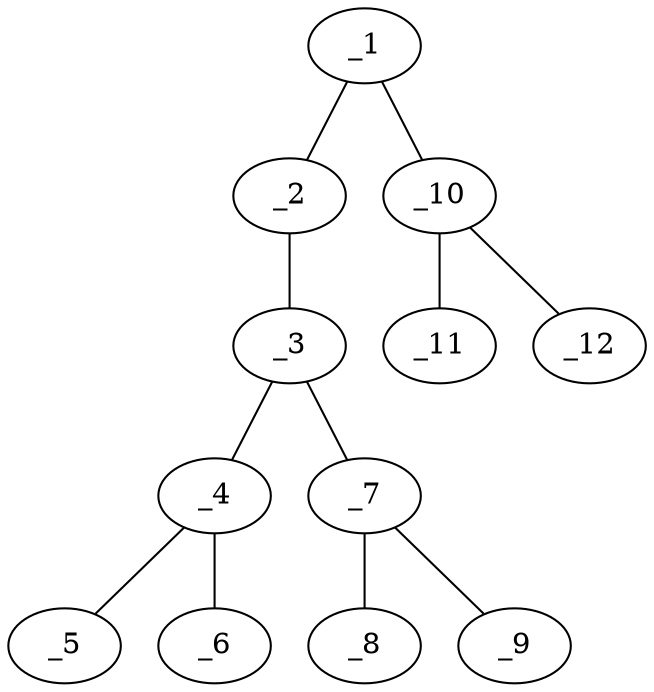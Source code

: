 graph molid660053 {
	_1	 [charge=0,
		chem=4,
		symbol="N  ",
		x="2.866",
		y="-0.75"];
	_2	 [charge=0,
		chem=1,
		symbol="C  ",
		x="3.7321",
		y="-0.25"];
	_1 -- _2	 [valence=1];
	_10	 [charge=0,
		chem=1,
		symbol="C  ",
		x="2.866",
		y="-1.75"];
	_1 -- _10	 [valence=1];
	_3	 [charge=0,
		chem=1,
		symbol="C  ",
		x="3.7321",
		y="0.75"];
	_2 -- _3	 [valence=2];
	_4	 [charge=0,
		chem=1,
		symbol="C  ",
		x="4.5981",
		y="1.25"];
	_3 -- _4	 [valence=1];
	_7	 [charge=0,
		chem=1,
		symbol="C  ",
		x="2.866",
		y="1.25"];
	_3 -- _7	 [valence=1];
	_5	 [charge=0,
		chem=2,
		symbol="O  ",
		x="5.4641",
		y="0.75"];
	_4 -- _5	 [valence=2];
	_6	 [charge=0,
		chem=4,
		symbol="N  ",
		x="4.5981",
		y="2.25"];
	_4 -- _6	 [valence=1];
	_8	 [charge=0,
		chem=2,
		symbol="O  ",
		x=2,
		y="0.75"];
	_7 -- _8	 [valence=2];
	_9	 [charge=0,
		chem=1,
		symbol="C  ",
		x="2.866",
		y="2.25"];
	_7 -- _9	 [valence=1];
	_11	 [charge=0,
		chem=5,
		symbol="S  ",
		x=2,
		y="-2.25"];
	_10 -- _11	 [valence=2];
	_12	 [charge=0,
		chem=4,
		symbol="N  ",
		x="3.7321",
		y="-2.25"];
	_10 -- _12	 [valence=1];
}
